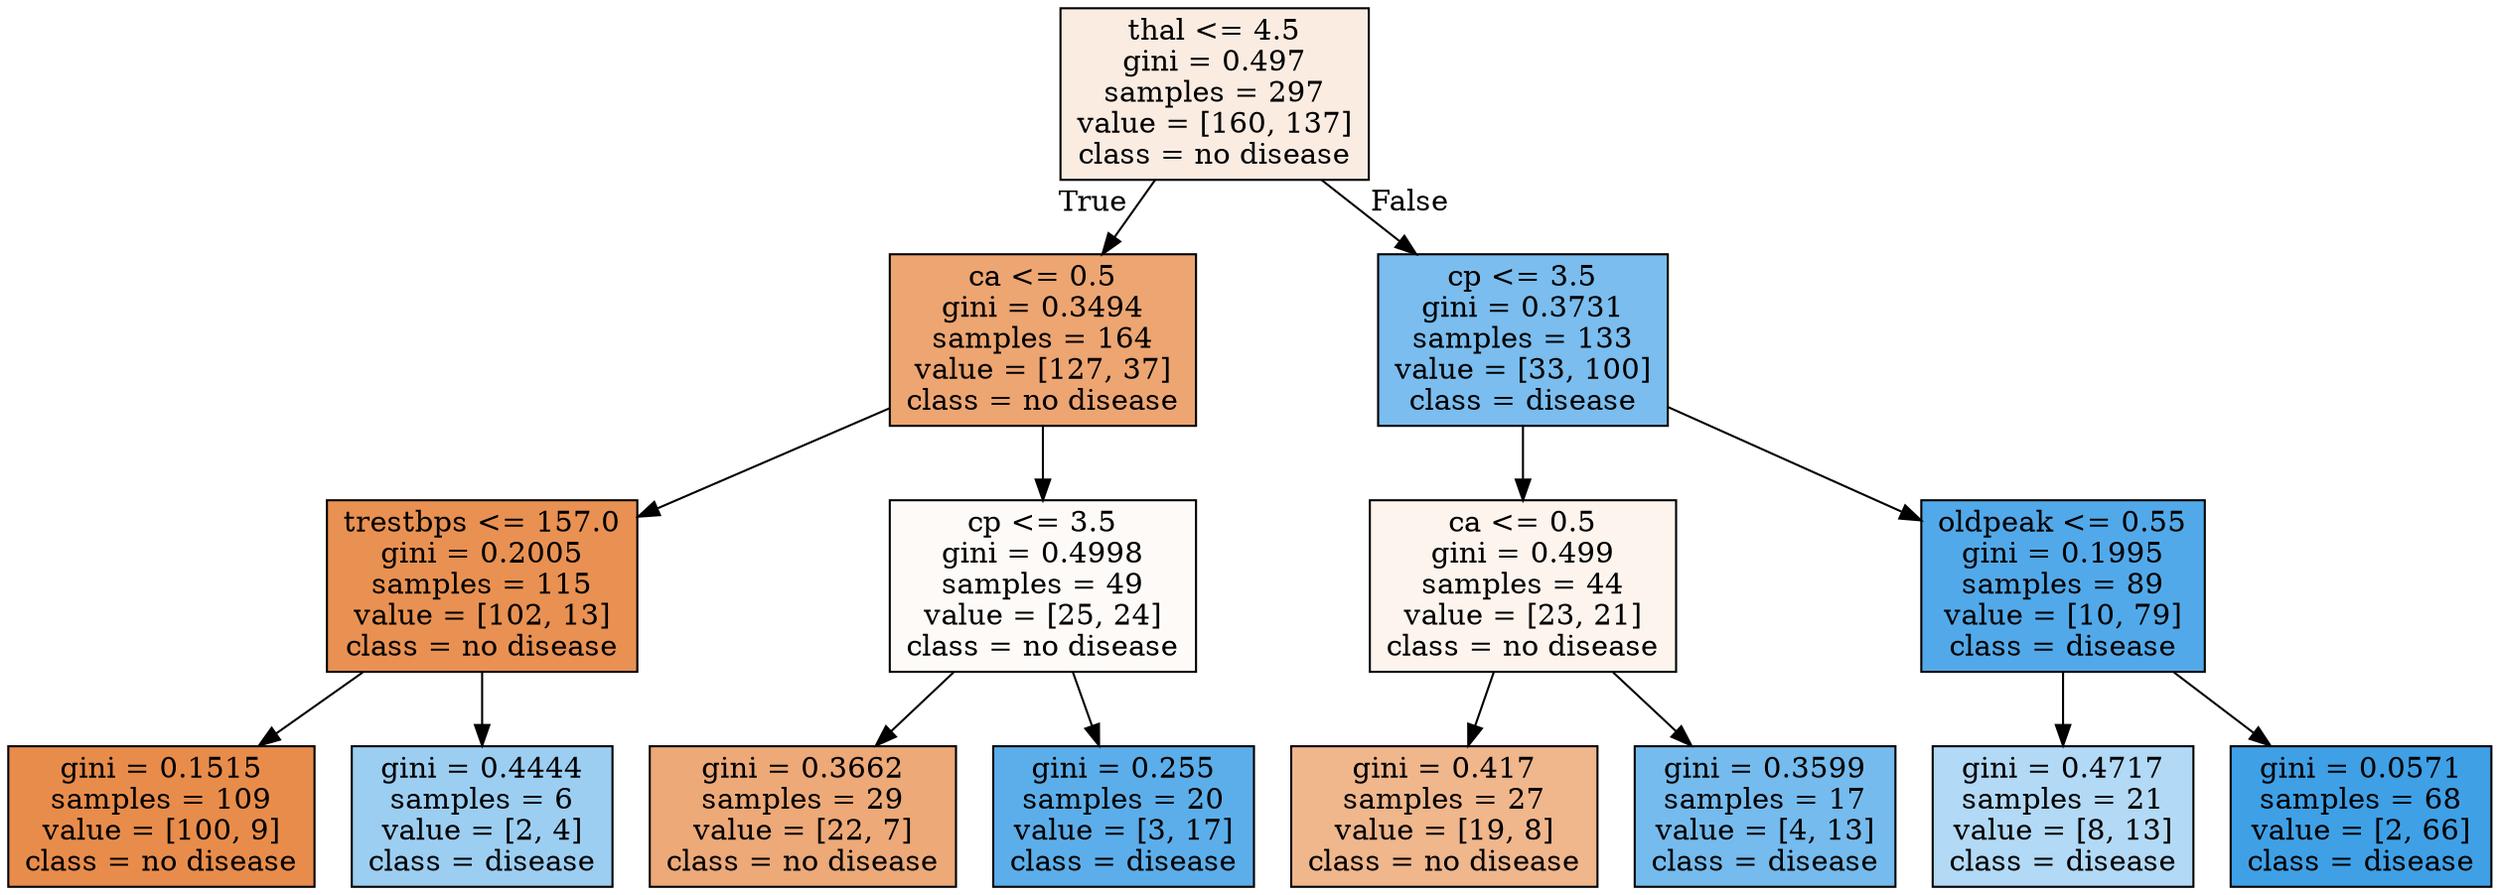 digraph Tree {
node [shape=box, style="filled", color="black"] ;
0 [label="thal <= 4.5\ngini = 0.497\nsamples = 297\nvalue = [160, 137]\nclass = no disease", fillcolor="#e5813925"] ;
1 [label="ca <= 0.5\ngini = 0.3494\nsamples = 164\nvalue = [127, 37]\nclass = no disease", fillcolor="#e58139b5"] ;
0 -> 1 [labeldistance=2.5, labelangle=45, headlabel="True"] ;
2 [label="trestbps <= 157.0\ngini = 0.2005\nsamples = 115\nvalue = [102, 13]\nclass = no disease", fillcolor="#e58139de"] ;
1 -> 2 ;
3 [label="gini = 0.1515\nsamples = 109\nvalue = [100, 9]\nclass = no disease", fillcolor="#e58139e8"] ;
2 -> 3 ;
4 [label="gini = 0.4444\nsamples = 6\nvalue = [2, 4]\nclass = disease", fillcolor="#399de57f"] ;
2 -> 4 ;
5 [label="cp <= 3.5\ngini = 0.4998\nsamples = 49\nvalue = [25, 24]\nclass = no disease", fillcolor="#e581390a"] ;
1 -> 5 ;
6 [label="gini = 0.3662\nsamples = 29\nvalue = [22, 7]\nclass = no disease", fillcolor="#e58139ae"] ;
5 -> 6 ;
7 [label="gini = 0.255\nsamples = 20\nvalue = [3, 17]\nclass = disease", fillcolor="#399de5d2"] ;
5 -> 7 ;
8 [label="cp <= 3.5\ngini = 0.3731\nsamples = 133\nvalue = [33, 100]\nclass = disease", fillcolor="#399de5ab"] ;
0 -> 8 [labeldistance=2.5, labelangle=-45, headlabel="False"] ;
9 [label="ca <= 0.5\ngini = 0.499\nsamples = 44\nvalue = [23, 21]\nclass = no disease", fillcolor="#e5813916"] ;
8 -> 9 ;
10 [label="gini = 0.417\nsamples = 27\nvalue = [19, 8]\nclass = no disease", fillcolor="#e5813994"] ;
9 -> 10 ;
11 [label="gini = 0.3599\nsamples = 17\nvalue = [4, 13]\nclass = disease", fillcolor="#399de5b1"] ;
9 -> 11 ;
12 [label="oldpeak <= 0.55\ngini = 0.1995\nsamples = 89\nvalue = [10, 79]\nclass = disease", fillcolor="#399de5df"] ;
8 -> 12 ;
13 [label="gini = 0.4717\nsamples = 21\nvalue = [8, 13]\nclass = disease", fillcolor="#399de562"] ;
12 -> 13 ;
14 [label="gini = 0.0571\nsamples = 68\nvalue = [2, 66]\nclass = disease", fillcolor="#399de5f7"] ;
12 -> 14 ;
}